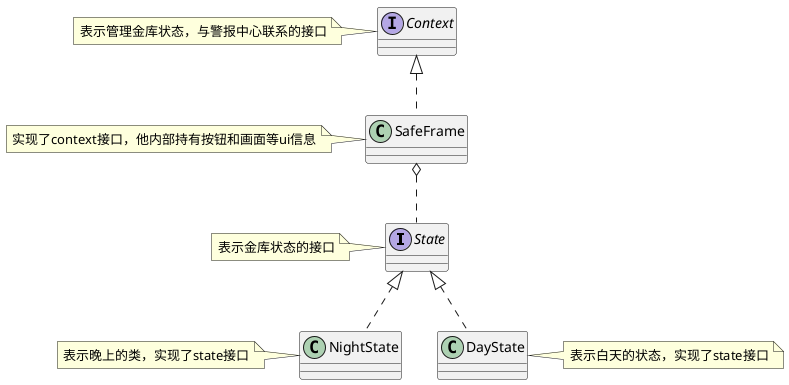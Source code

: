 @startuml

interface State
note left: 表示金库状态的接口

class DayState
note right: 表示白天的状态，实现了state接口

class NightState
note left: 表示晚上的类，实现了state接口

interface Context
note left: 表示管理金库状态，与警报中心联系的接口

class SafeFrame
note left: 实现了context接口，他内部持有按钮和画面等ui信息

Context <|.. SafeFrame

SafeFrame o.. State
State <|.. DayState
State <|.. NightState



@enduml